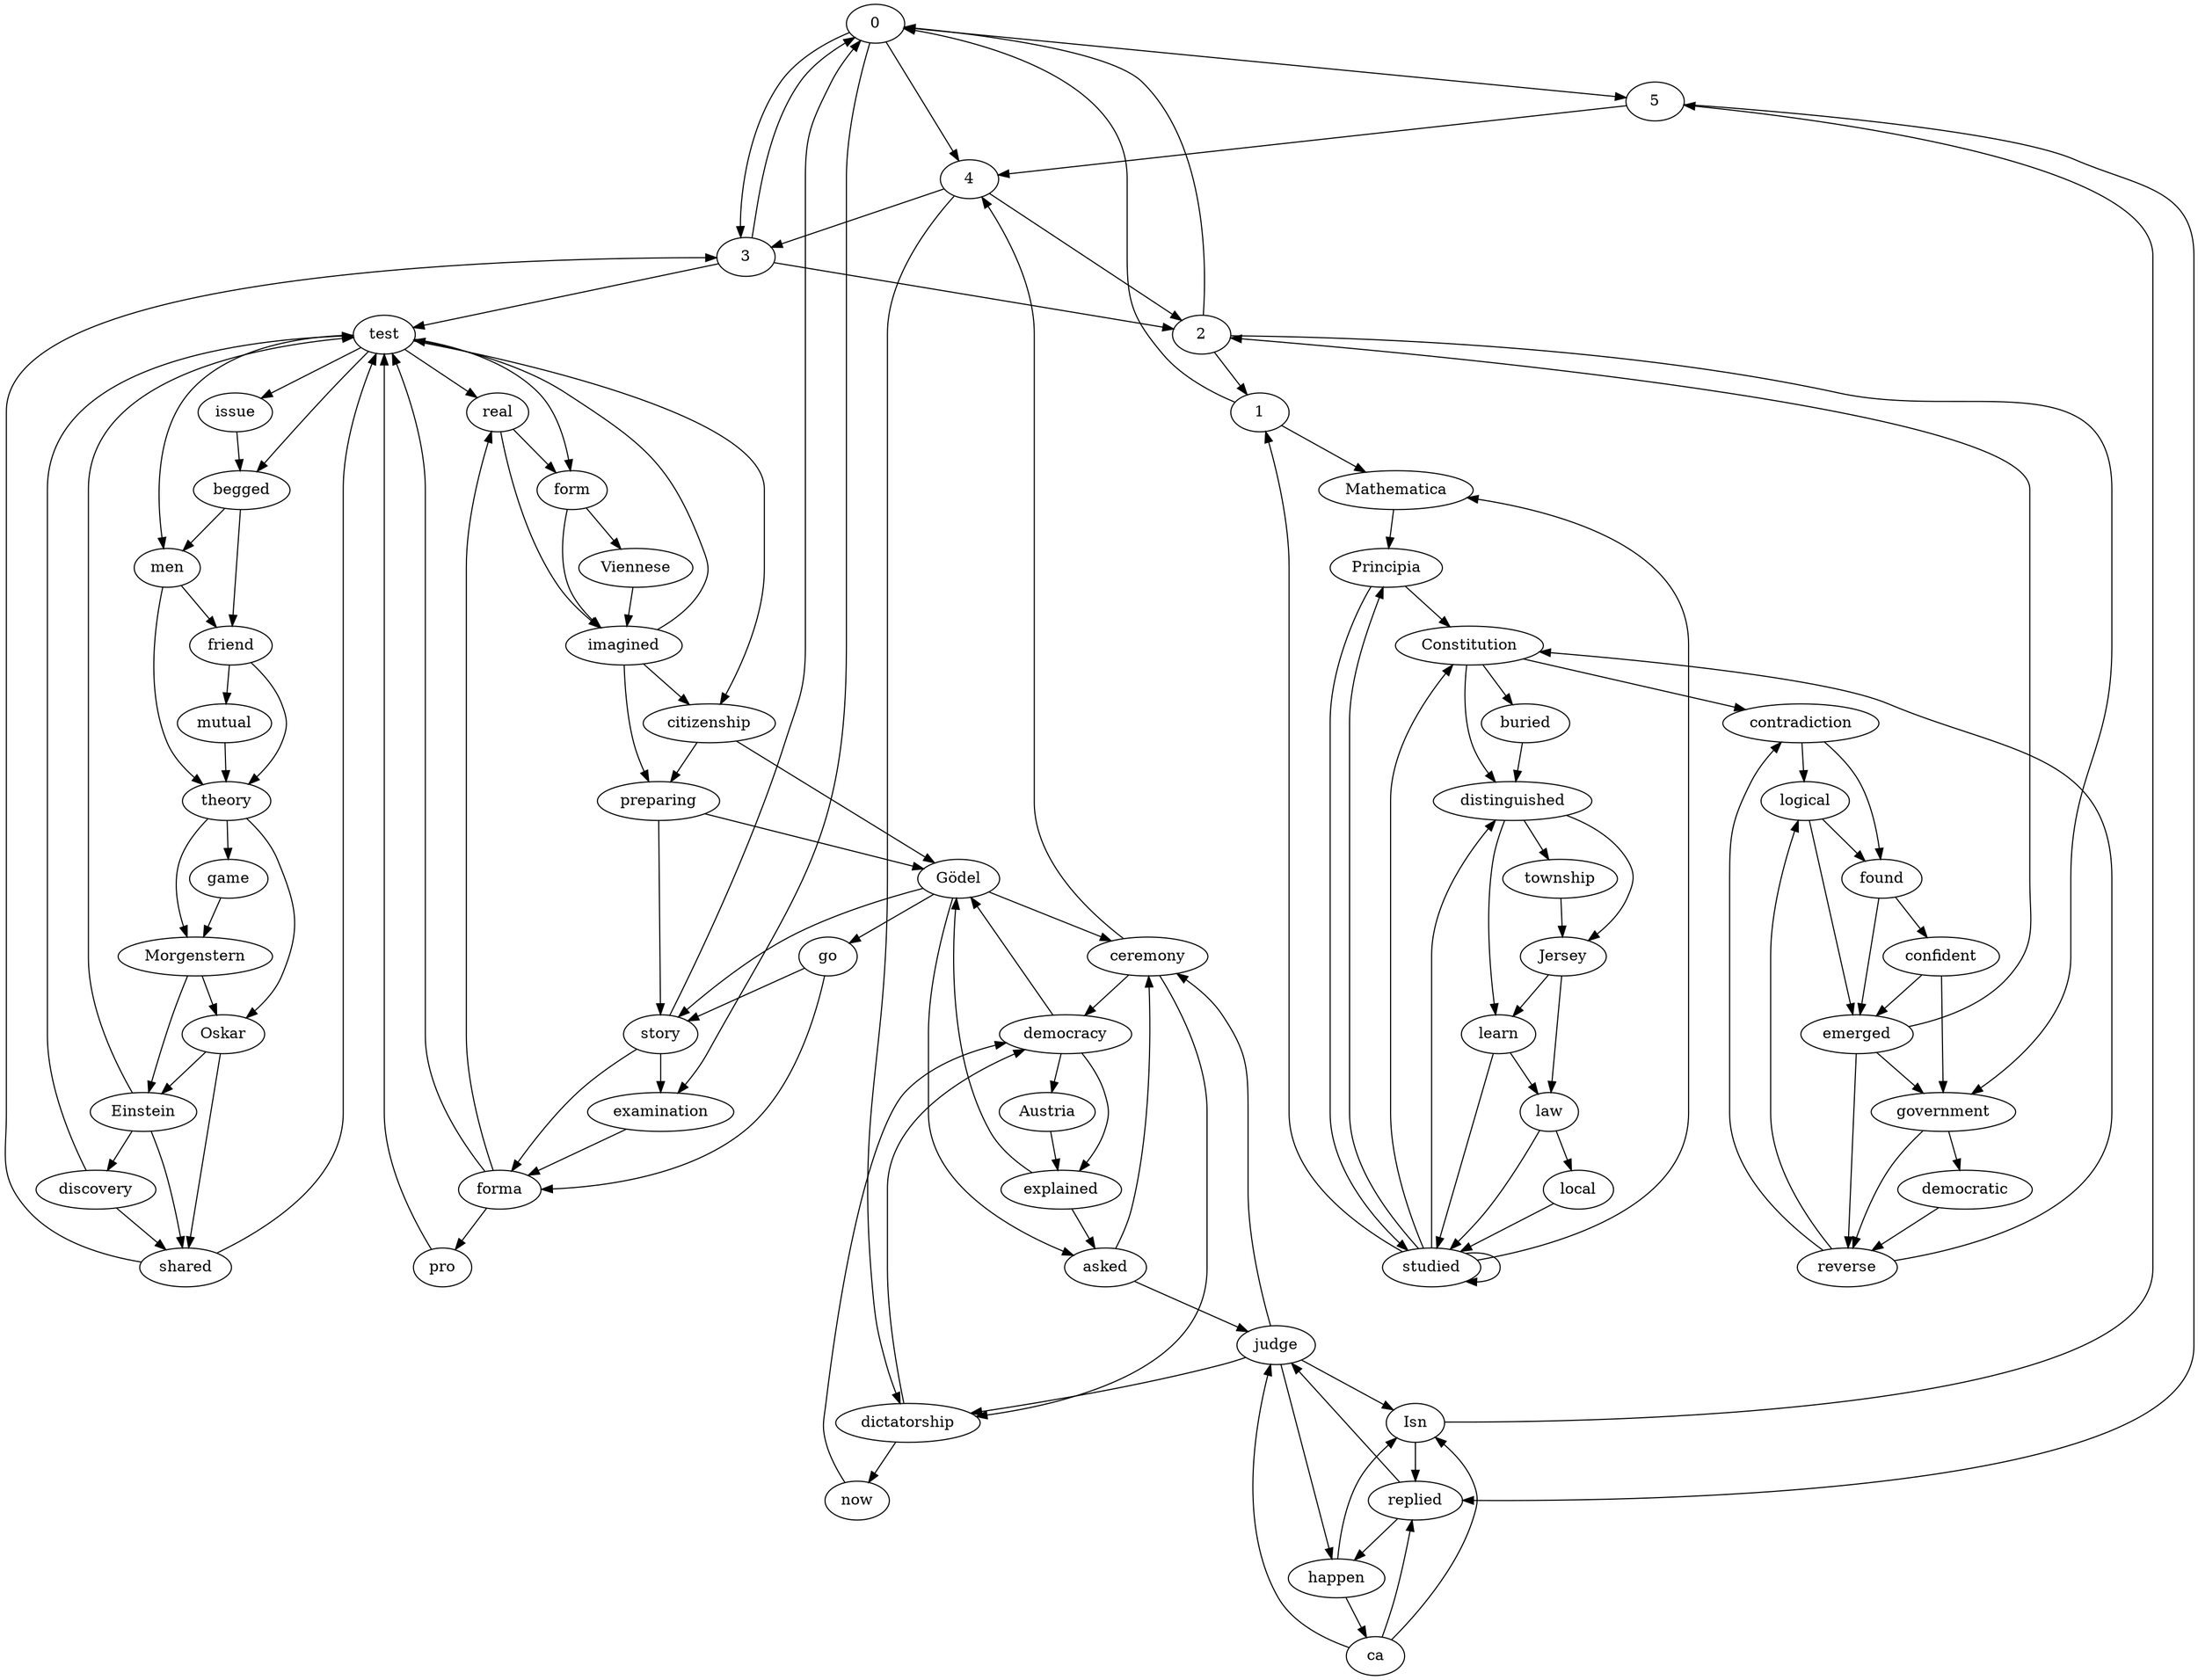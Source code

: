 digraph "" {
	0 -> 5;
	0 -> 4;
	0 -> 3;
	0 -> examination;
	5 -> replied;
	5 -> 4;
	Isn -> 5;
	Isn -> replied;
	replied -> judge;
	replied -> happen;
	judge -> Isn;
	judge -> happen;
	judge -> ceremony;
	judge -> dictatorship;
	happen -> Isn;
	happen -> ca;
	ca -> Isn;
	ca -> replied;
	ca -> judge;
	4 -> dictatorship;
	4 -> 3;
	4 -> 2;
	ceremony -> 4;
	ceremony -> dictatorship;
	ceremony -> democracy;
	dictatorship -> now;
	dictatorship -> democracy;
	now -> democracy;
	democracy -> Austria;
	democracy -> explained;
	democracy -> Gödel;
	Austria -> explained;
	explained -> Gödel;
	explained -> asked;
	Gödel -> ceremony;
	Gödel -> asked;
	Gödel -> story;
	Gödel -> go;
	asked -> judge;
	asked -> ceremony;
	3 -> 0;
	3 -> test;
	3 -> 2;
	shared -> 3;
	shared -> test;
	test -> issue;
	test -> begged;
	test -> men;
	test -> real;
	test -> form;
	test -> citizenship;
	issue -> begged;
	begged -> men;
	begged -> friend;
	men -> friend;
	men -> theory;
	friend -> mutual;
	friend -> theory;
	mutual -> theory;
	theory -> game;
	theory -> Morgenstern;
	theory -> Oskar;
	game -> Morgenstern;
	Morgenstern -> Oskar;
	Morgenstern -> Einstein;
	Oskar -> shared;
	Oskar -> Einstein;
	Einstein -> shared;
	Einstein -> test;
	Einstein -> discovery;
	discovery -> shared;
	discovery -> test;
	2 -> 0;
	2 -> government;
	2 -> 1;
	emerged -> 2;
	emerged -> government;
	emerged -> reverse;
	government -> democratic;
	government -> reverse;
	democratic -> reverse;
	reverse -> Constitution;
	reverse -> contradiction;
	reverse -> logical;
	Constitution -> contradiction;
	Constitution -> buried;
	Constitution -> distinguished;
	contradiction -> logical;
	contradiction -> found;
	logical -> emerged;
	logical -> found;
	found -> emerged;
	found -> confident;
	confident -> emerged;
	confident -> government;
	1 -> 0;
	1 -> Mathematica;
	studied -> Constitution;
	studied -> 1;
	studied -> studied;
	studied -> Mathematica;
	studied -> Principia;
	studied -> distinguished;
	Mathematica -> Principia;
	Principia -> Constitution;
	Principia -> studied;
	buried -> distinguished;
	distinguished -> township;
	distinguished -> Jersey;
	distinguished -> learn;
	township -> Jersey;
	Jersey -> learn;
	Jersey -> law;
	learn -> studied;
	learn -> law;
	law -> studied;
	law -> local;
	local -> studied;
	story -> 0;
	story -> examination;
	story -> forma;
	examination -> forma;
	forma -> test;
	forma -> pro;
	forma -> real;
	pro -> test;
	real -> form;
	real -> imagined;
	form -> Viennese;
	form -> imagined;
	Viennese -> imagined;
	imagined -> test;
	imagined -> citizenship;
	imagined -> preparing;
	citizenship -> Gödel;
	citizenship -> preparing;
	preparing -> Gödel;
	preparing -> story;
	go -> story;
	go -> forma;
}
